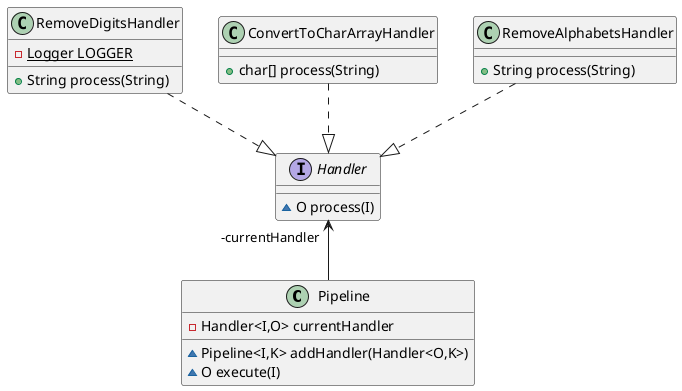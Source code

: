 @startuml
class Pipeline {
- Handler<I,O> currentHandler
~ Pipeline<I,K> addHandler(Handler<O,K>)
~ O execute(I)
}
class RemoveDigitsHandler {
- {static} Logger LOGGER
+ String process(String)
}
interface Handler {
~ O process(I)
}
class ConvertToCharArrayHandler {
+ char[] process(String)
}
class RemoveAlphabetsHandler {
+ String process(String)
}


Pipeline -up->  "-currentHandler" Handler
ConvertToCharArrayHandler ..|> Handler
RemoveAlphabetsHandler ..|> Handler
RemoveDigitsHandler ..|> Handler
@enduml